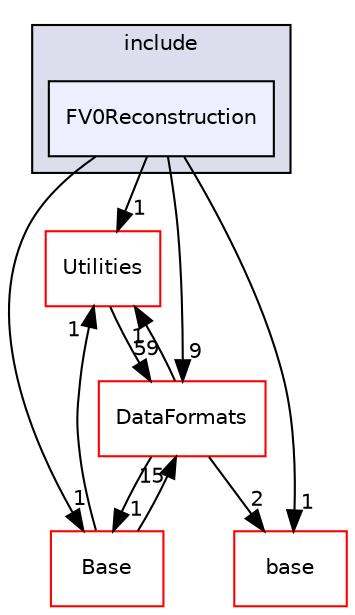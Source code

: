 digraph "/home/travis/build/AliceO2Group/AliceO2/Detectors/FIT/FV0/reconstruction/include/FV0Reconstruction" {
  bgcolor=transparent;
  compound=true
  node [ fontsize="10", fontname="Helvetica"];
  edge [ labelfontsize="10", labelfontname="Helvetica"];
  subgraph clusterdir_42286fa65ae4b12167755af12ea2b83a {
    graph [ bgcolor="#ddddee", pencolor="black", label="include" fontname="Helvetica", fontsize="10", URL="dir_42286fa65ae4b12167755af12ea2b83a.html"]
  dir_e68517d222d96c0d7c6f734e2671f75b [shape=box, label="FV0Reconstruction", style="filled", fillcolor="#eeeeff", pencolor="black", URL="dir_e68517d222d96c0d7c6f734e2671f75b.html"];
  }
  dir_b05a5fa85f84bfc9013183c9d87f9a36 [shape=box label="Utilities" color="red" URL="dir_b05a5fa85f84bfc9013183c9d87f9a36.html"];
  dir_37c90836491b695b472bf98d1be8336b [shape=box label="Base" color="red" URL="dir_37c90836491b695b472bf98d1be8336b.html"];
  dir_33a453ce68726fac67bcc8248d4ab430 [shape=box label="base" color="red" URL="dir_33a453ce68726fac67bcc8248d4ab430.html"];
  dir_2171f7ec022c5423887b07c69b2f5b48 [shape=box label="DataFormats" color="red" URL="dir_2171f7ec022c5423887b07c69b2f5b48.html"];
  dir_b05a5fa85f84bfc9013183c9d87f9a36->dir_2171f7ec022c5423887b07c69b2f5b48 [headlabel="59", labeldistance=1.5 headhref="dir_000623_000090.html"];
  dir_37c90836491b695b472bf98d1be8336b->dir_b05a5fa85f84bfc9013183c9d87f9a36 [headlabel="1", labeldistance=1.5 headhref="dir_000287_000623.html"];
  dir_37c90836491b695b472bf98d1be8336b->dir_2171f7ec022c5423887b07c69b2f5b48 [headlabel="15", labeldistance=1.5 headhref="dir_000287_000090.html"];
  dir_e68517d222d96c0d7c6f734e2671f75b->dir_b05a5fa85f84bfc9013183c9d87f9a36 [headlabel="1", labeldistance=1.5 headhref="dir_000485_000623.html"];
  dir_e68517d222d96c0d7c6f734e2671f75b->dir_37c90836491b695b472bf98d1be8336b [headlabel="1", labeldistance=1.5 headhref="dir_000485_000287.html"];
  dir_e68517d222d96c0d7c6f734e2671f75b->dir_33a453ce68726fac67bcc8248d4ab430 [headlabel="1", labeldistance=1.5 headhref="dir_000485_000182.html"];
  dir_e68517d222d96c0d7c6f734e2671f75b->dir_2171f7ec022c5423887b07c69b2f5b48 [headlabel="9", labeldistance=1.5 headhref="dir_000485_000090.html"];
  dir_2171f7ec022c5423887b07c69b2f5b48->dir_b05a5fa85f84bfc9013183c9d87f9a36 [headlabel="1", labeldistance=1.5 headhref="dir_000090_000623.html"];
  dir_2171f7ec022c5423887b07c69b2f5b48->dir_37c90836491b695b472bf98d1be8336b [headlabel="1", labeldistance=1.5 headhref="dir_000090_000287.html"];
  dir_2171f7ec022c5423887b07c69b2f5b48->dir_33a453ce68726fac67bcc8248d4ab430 [headlabel="2", labeldistance=1.5 headhref="dir_000090_000182.html"];
}
